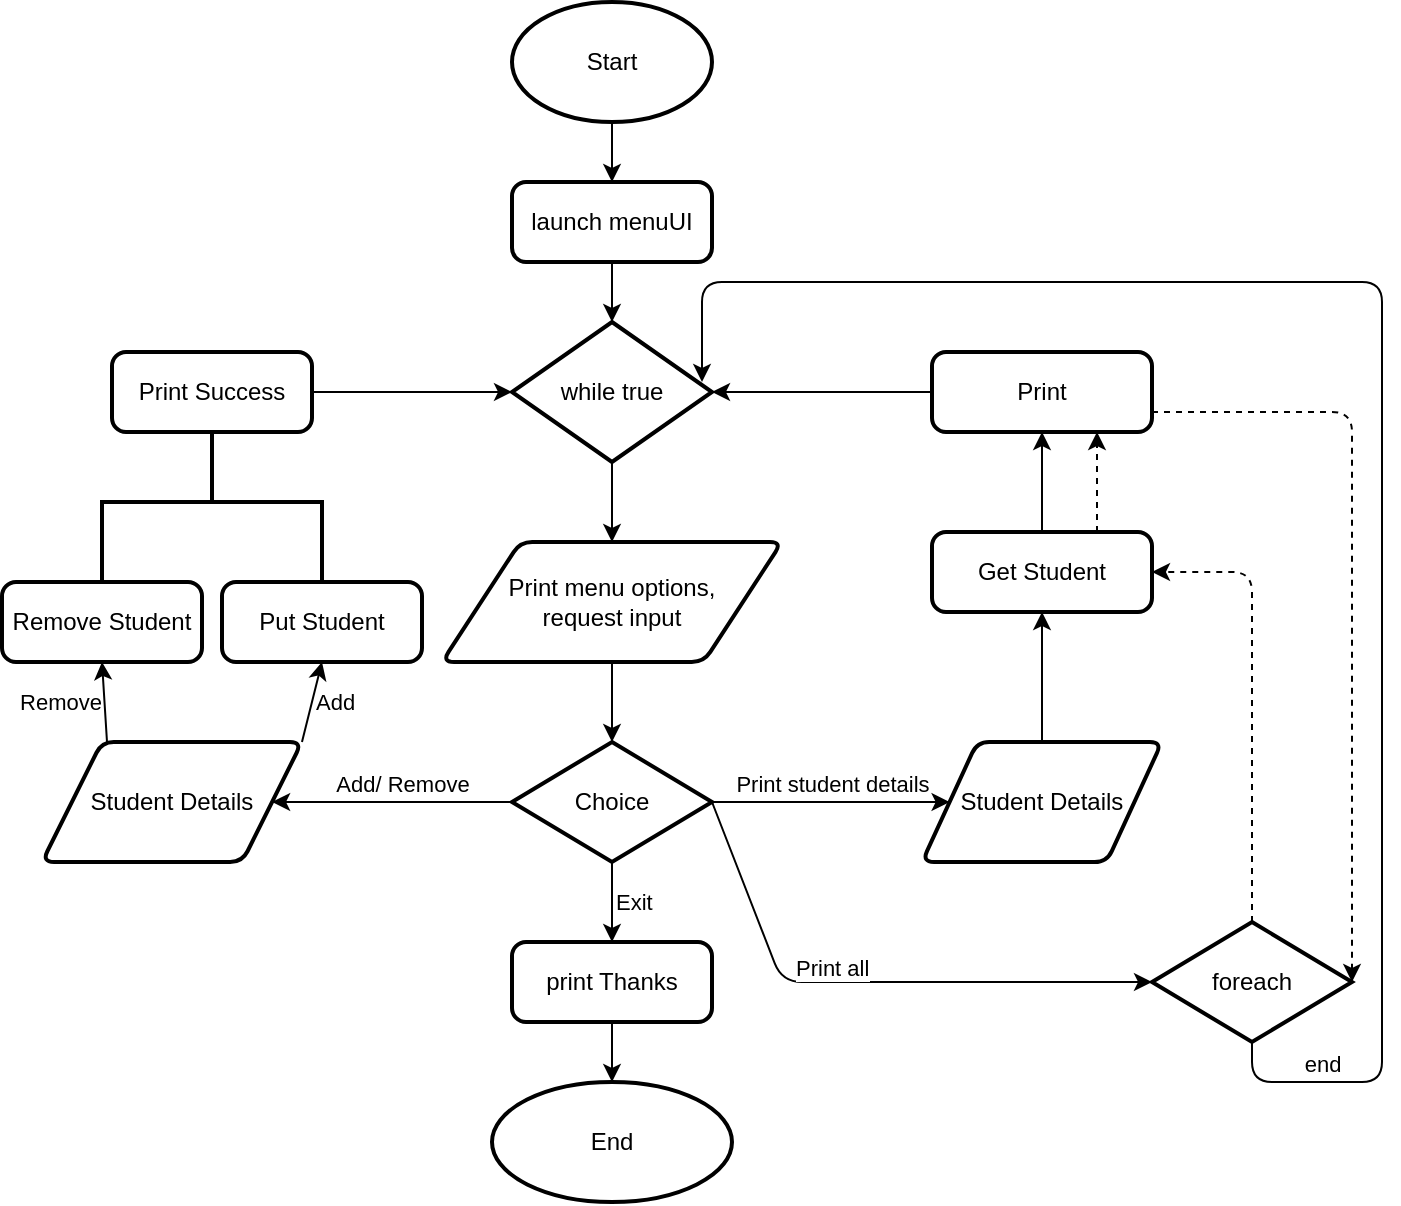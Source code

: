 <mxfile scale="1" border="10">
    <diagram id="K2GAGtM-UPYaFN9ENrqB" name="Page-1">
        <mxGraphModel dx="614" dy="614" grid="1" gridSize="10" guides="1" tooltips="1" connect="1" arrows="1" fold="1" page="1" pageScale="1" pageWidth="850" pageHeight="1100" background="#FFFFFF" math="0" shadow="0">
            <root>
                <mxCell id="0"/>
                <mxCell id="1" parent="0"/>
                <mxCell id="4" value="" style="edgeStyle=none;html=1;entryX=0.5;entryY=0;entryDx=0;entryDy=0;" parent="1" source="2" target="5" edge="1">
                    <mxGeometry relative="1" as="geometry">
                        <mxPoint x="385" y="180" as="targetPoint"/>
                    </mxGeometry>
                </mxCell>
                <mxCell id="2" value="Start" style="strokeWidth=2;html=1;shape=mxgraph.flowchart.start_1;whiteSpace=wrap;" parent="1" vertex="1">
                    <mxGeometry x="335" y="100" width="100" height="60" as="geometry"/>
                </mxCell>
                <mxCell id="7" value="" style="edgeStyle=none;html=1;" parent="1" source="5" target="6" edge="1">
                    <mxGeometry relative="1" as="geometry"/>
                </mxCell>
                <mxCell id="5" value="launch menuUI" style="rounded=1;whiteSpace=wrap;html=1;absoluteArcSize=1;arcSize=14;strokeWidth=2;" parent="1" vertex="1">
                    <mxGeometry x="335" y="190" width="100" height="40" as="geometry"/>
                </mxCell>
                <mxCell id="12" value="" style="edgeStyle=none;html=1;" parent="1" source="6" target="9" edge="1">
                    <mxGeometry relative="1" as="geometry"/>
                </mxCell>
                <mxCell id="6" value="while true" style="strokeWidth=2;html=1;shape=mxgraph.flowchart.decision;whiteSpace=wrap;" parent="1" vertex="1">
                    <mxGeometry x="335" y="260" width="100" height="70" as="geometry"/>
                </mxCell>
                <mxCell id="17" value="" style="edgeStyle=none;html=1;" parent="1" source="9" target="15" edge="1">
                    <mxGeometry relative="1" as="geometry"/>
                </mxCell>
                <mxCell id="9" value="Print menu options, &lt;br&gt;request input" style="shape=parallelogram;html=1;strokeWidth=2;perimeter=parallelogramPerimeter;whiteSpace=wrap;rounded=1;arcSize=12;size=0.23;" parent="1" vertex="1">
                    <mxGeometry x="300" y="370" width="170" height="60" as="geometry"/>
                </mxCell>
                <mxCell id="20" value="Exit" style="edgeStyle=none;html=1;labelPosition=right;verticalLabelPosition=middle;align=left;verticalAlign=middle;" parent="1" source="15" target="18" edge="1">
                    <mxGeometry relative="1" as="geometry"/>
                </mxCell>
                <mxCell id="26" value="Print student details" style="edgeStyle=none;html=1;exitX=1;exitY=0.5;exitDx=0;exitDy=0;exitPerimeter=0;verticalAlign=bottom;labelPosition=center;verticalLabelPosition=bottom;align=center;" parent="1" source="15" target="25" edge="1">
                    <mxGeometry relative="1" as="geometry"/>
                </mxCell>
                <mxCell id="29" value="Print all" style="edgeStyle=none;html=1;exitX=1;exitY=0.5;exitDx=0;exitDy=0;exitPerimeter=0;verticalAlign=middle;labelPosition=right;verticalLabelPosition=middle;align=left;entryX=0;entryY=0.5;entryDx=0;entryDy=0;entryPerimeter=0;" parent="1" source="15" target="46" edge="1">
                    <mxGeometry x="-0.349" y="7" relative="1" as="geometry">
                        <mxPoint x="510" y="430" as="targetPoint"/>
                        <Array as="points">
                            <mxPoint x="470" y="590"/>
                        </Array>
                        <mxPoint as="offset"/>
                    </mxGeometry>
                </mxCell>
                <mxCell id="33" value="Add/ Remove" style="edgeStyle=none;html=1;verticalAlign=bottom;" parent="1" source="15" target="32" edge="1">
                    <mxGeometry x="-0.083" relative="1" as="geometry">
                        <mxPoint as="offset"/>
                    </mxGeometry>
                </mxCell>
                <mxCell id="15" value="Choice" style="strokeWidth=2;html=1;shape=mxgraph.flowchart.decision;whiteSpace=wrap;" parent="1" vertex="1">
                    <mxGeometry x="335" y="470" width="100" height="60" as="geometry"/>
                </mxCell>
                <mxCell id="52" value="" style="edgeStyle=none;html=1;verticalAlign=bottom;" parent="1" source="18" target="51" edge="1">
                    <mxGeometry relative="1" as="geometry"/>
                </mxCell>
                <mxCell id="18" value="print Thanks" style="rounded=1;whiteSpace=wrap;html=1;absoluteArcSize=1;arcSize=14;strokeWidth=2;" parent="1" vertex="1">
                    <mxGeometry x="335" y="570" width="100" height="40" as="geometry"/>
                </mxCell>
                <mxCell id="58" value="" style="edgeStyle=none;html=1;verticalAlign=bottom;exitX=0;exitY=0.5;exitDx=0;exitDy=0;" parent="1" source="61" target="6" edge="1">
                    <mxGeometry relative="1" as="geometry">
                        <mxPoint x="607.5" y="295" as="sourcePoint"/>
                    </mxGeometry>
                </mxCell>
                <mxCell id="57" value="" style="edgeStyle=none;html=1;verticalAlign=bottom;" parent="1" source="25" target="40" edge="1">
                    <mxGeometry relative="1" as="geometry"/>
                </mxCell>
                <mxCell id="25" value="Student Details" style="shape=parallelogram;html=1;strokeWidth=2;perimeter=parallelogramPerimeter;whiteSpace=wrap;rounded=1;arcSize=12;size=0.23;" parent="1" vertex="1">
                    <mxGeometry x="540" y="470" width="120" height="60" as="geometry"/>
                </mxCell>
                <mxCell id="35" value="Remove" style="edgeStyle=none;html=1;exitX=0.25;exitY=0;exitDx=0;exitDy=0;verticalAlign=middle;entryX=0.5;entryY=1;entryDx=0;entryDy=0;labelPosition=left;verticalLabelPosition=middle;align=right;" parent="1" source="32" target="39" edge="1">
                    <mxGeometry relative="1" as="geometry">
                        <mxPoint x="140" y="430" as="targetPoint"/>
                    </mxGeometry>
                </mxCell>
                <mxCell id="37" value="Add" style="edgeStyle=none;html=1;exitX=1;exitY=0;exitDx=0;exitDy=0;verticalAlign=middle;entryX=0.5;entryY=1;entryDx=0;entryDy=0;labelPosition=right;verticalLabelPosition=middle;align=left;" parent="1" source="32" target="38" edge="1">
                    <mxGeometry relative="1" as="geometry">
                        <mxPoint x="197.353" y="400" as="targetPoint"/>
                    </mxGeometry>
                </mxCell>
                <mxCell id="32" value="Student Details" style="shape=parallelogram;html=1;strokeWidth=2;perimeter=parallelogramPerimeter;whiteSpace=wrap;rounded=1;arcSize=12;size=0.23;" parent="1" vertex="1">
                    <mxGeometry x="100" y="470" width="130" height="60" as="geometry"/>
                </mxCell>
                <mxCell id="38" value="Put Student" style="rounded=1;whiteSpace=wrap;html=1;absoluteArcSize=1;arcSize=14;strokeWidth=2;" parent="1" vertex="1">
                    <mxGeometry x="190" y="390" width="100" height="40" as="geometry"/>
                </mxCell>
                <mxCell id="39" value="Remove Student" style="rounded=1;whiteSpace=wrap;html=1;absoluteArcSize=1;arcSize=14;strokeWidth=2;" parent="1" vertex="1">
                    <mxGeometry x="80" y="390" width="100" height="40" as="geometry"/>
                </mxCell>
                <mxCell id="42" value="" style="edgeStyle=none;html=1;verticalAlign=bottom;entryX=0.5;entryY=1;entryDx=0;entryDy=0;" parent="1" source="40" target="61" edge="1">
                    <mxGeometry relative="1" as="geometry">
                        <mxPoint x="600" y="310" as="targetPoint"/>
                    </mxGeometry>
                </mxCell>
                <mxCell id="60" style="edgeStyle=none;html=1;exitX=0.75;exitY=0;exitDx=0;exitDy=0;entryX=0.75;entryY=1;entryDx=0;entryDy=0;dashed=1;verticalAlign=bottom;startArrow=none;" parent="1" source="61" edge="1">
                    <mxGeometry relative="1" as="geometry">
                        <mxPoint x="626.25" y="310" as="targetPoint"/>
                    </mxGeometry>
                </mxCell>
                <mxCell id="63" style="edgeStyle=none;html=1;exitX=0.75;exitY=0;exitDx=0;exitDy=0;entryX=0.75;entryY=1;entryDx=0;entryDy=0;dashed=1;verticalAlign=bottom;" parent="1" source="40" target="61" edge="1">
                    <mxGeometry relative="1" as="geometry"/>
                </mxCell>
                <mxCell id="40" value="Get Student" style="rounded=1;whiteSpace=wrap;html=1;absoluteArcSize=1;arcSize=14;strokeWidth=2;" parent="1" vertex="1">
                    <mxGeometry x="545" y="365" width="110" height="40" as="geometry"/>
                </mxCell>
                <mxCell id="59" style="edgeStyle=none;html=1;exitX=0.5;exitY=0;exitDx=0;exitDy=0;exitPerimeter=0;entryX=1;entryY=0.5;entryDx=0;entryDy=0;verticalAlign=bottom;dashed=1;" parent="1" source="46" target="40" edge="1">
                    <mxGeometry relative="1" as="geometry">
                        <Array as="points">
                            <mxPoint x="705" y="385"/>
                        </Array>
                    </mxGeometry>
                </mxCell>
                <mxCell id="65" value="end" style="edgeStyle=none;html=1;exitX=0.5;exitY=1;exitDx=0;exitDy=0;exitPerimeter=0;verticalAlign=bottom;" parent="1" source="46" edge="1">
                    <mxGeometry x="-0.874" relative="1" as="geometry">
                        <mxPoint x="430" y="290" as="targetPoint"/>
                        <Array as="points">
                            <mxPoint x="705" y="640"/>
                            <mxPoint x="770" y="640"/>
                            <mxPoint x="770" y="240"/>
                            <mxPoint x="430" y="240"/>
                        </Array>
                        <mxPoint as="offset"/>
                    </mxGeometry>
                </mxCell>
                <mxCell id="46" value="foreach" style="strokeWidth=2;html=1;shape=mxgraph.flowchart.decision;whiteSpace=wrap;" parent="1" vertex="1">
                    <mxGeometry x="655" y="560" width="100" height="60" as="geometry"/>
                </mxCell>
                <mxCell id="48" value="" style="strokeWidth=2;html=1;shape=mxgraph.flowchart.annotation_2;align=left;labelPosition=right;pointerEvents=1;rotation=90;" parent="1" vertex="1">
                    <mxGeometry x="145" y="295" width="80" height="110" as="geometry"/>
                </mxCell>
                <mxCell id="50" value="" style="edgeStyle=none;html=1;verticalAlign=bottom;" parent="1" source="49" target="6" edge="1">
                    <mxGeometry relative="1" as="geometry"/>
                </mxCell>
                <mxCell id="49" value="Print Success" style="rounded=1;whiteSpace=wrap;html=1;absoluteArcSize=1;arcSize=14;strokeWidth=2;" parent="1" vertex="1">
                    <mxGeometry x="135" y="275" width="100" height="40" as="geometry"/>
                </mxCell>
                <mxCell id="51" value="End" style="ellipse;whiteSpace=wrap;html=1;rounded=1;strokeWidth=2;arcSize=14;" parent="1" vertex="1">
                    <mxGeometry x="325" y="640" width="120" height="60" as="geometry"/>
                </mxCell>
                <mxCell id="64" style="edgeStyle=none;html=1;exitX=1;exitY=0.75;exitDx=0;exitDy=0;entryX=1;entryY=0.5;entryDx=0;entryDy=0;entryPerimeter=0;dashed=1;verticalAlign=bottom;" parent="1" source="61" target="46" edge="1">
                    <mxGeometry relative="1" as="geometry">
                        <Array as="points">
                            <mxPoint x="755" y="305"/>
                        </Array>
                    </mxGeometry>
                </mxCell>
                <mxCell id="61" value="Print" style="rounded=1;whiteSpace=wrap;html=1;absoluteArcSize=1;arcSize=14;strokeWidth=2;" parent="1" vertex="1">
                    <mxGeometry x="545" y="275" width="110" height="40" as="geometry"/>
                </mxCell>
            </root>
        </mxGraphModel>
    </diagram>
</mxfile>
